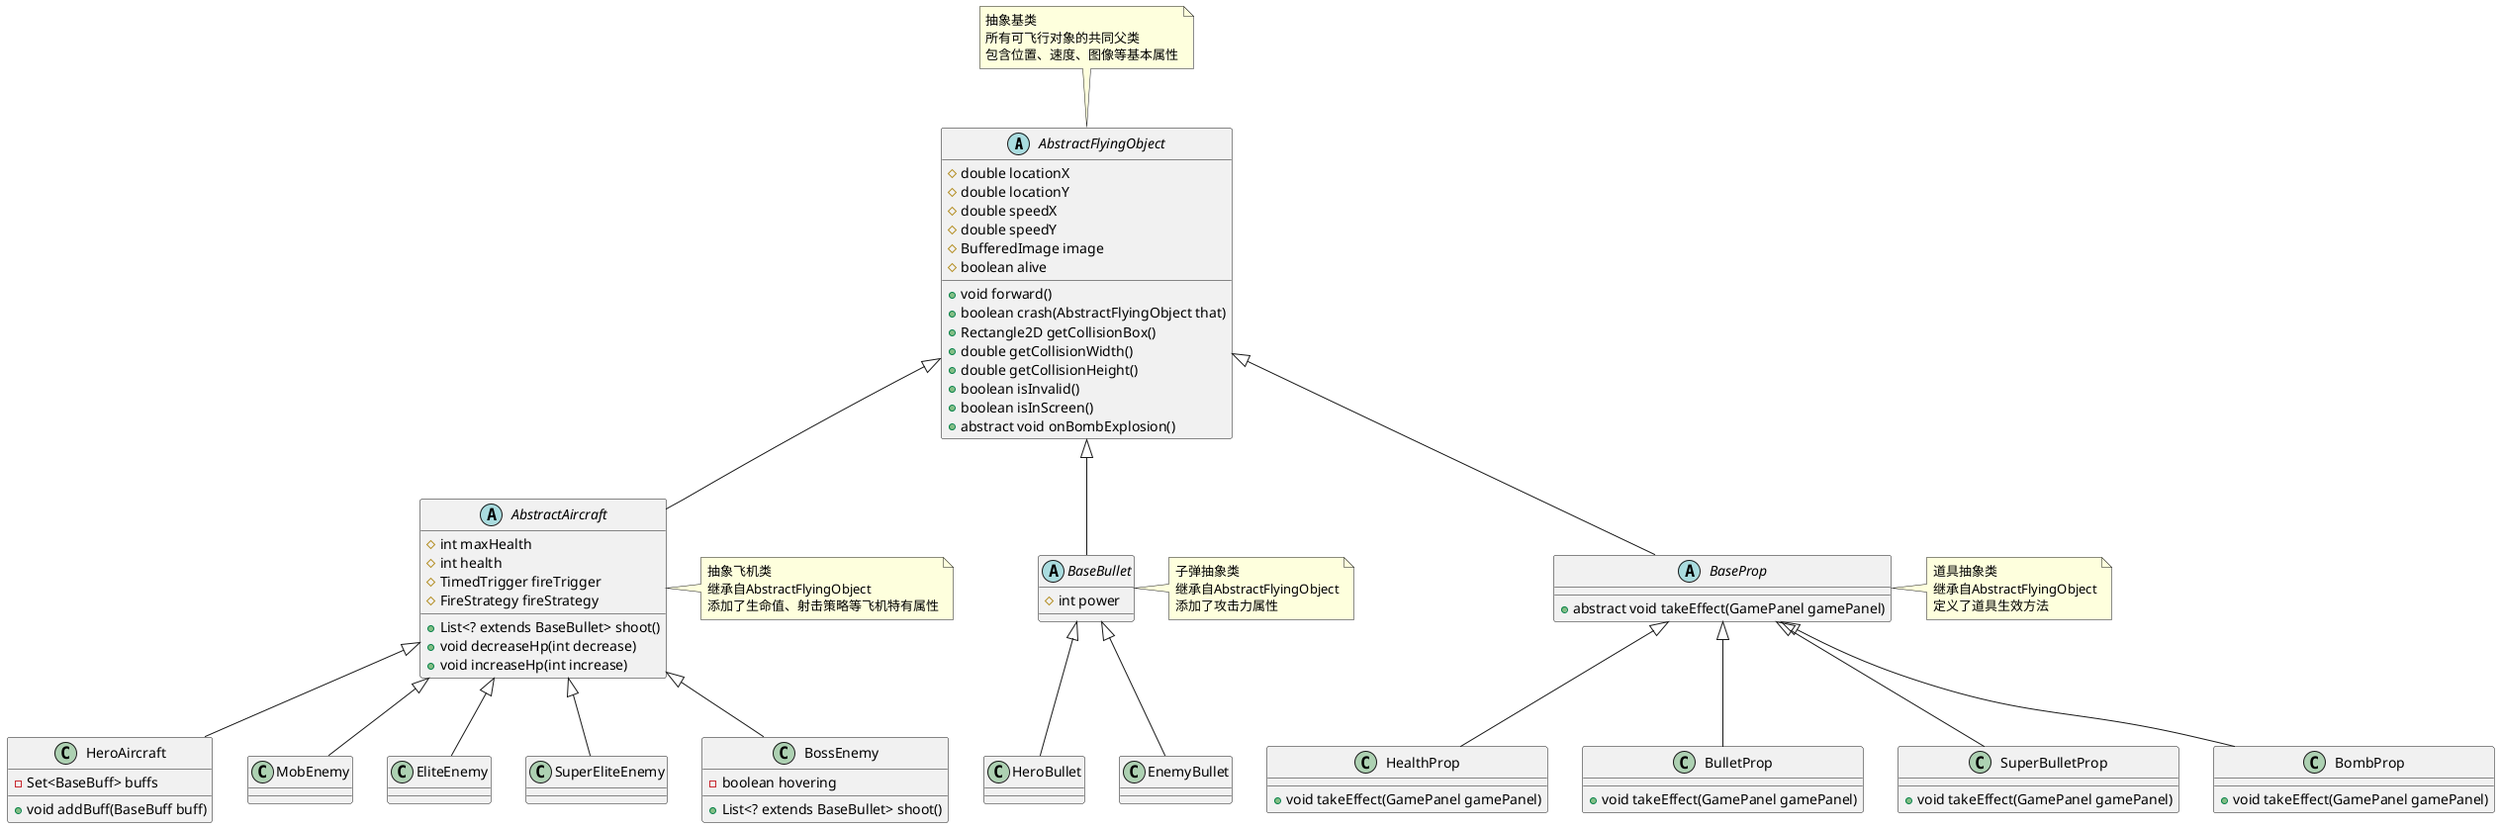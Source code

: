 @startuml
' 飞机大战游戏继承关系类图

' 基础飞行对象类
abstract class AbstractFlyingObject {
  # double locationX
  # double locationY
  # double speedX
  # double speedY
  # BufferedImage image
  # boolean alive
  + void forward()
  + boolean crash(AbstractFlyingObject that)
  + Rectangle2D getCollisionBox()
  + double getCollisionWidth()
  + double getCollisionHeight()
  + boolean isInvalid()
  + boolean isInScreen()
  + abstract void onBombExplosion()
}

' 飞机抽象类
abstract class AbstractAircraft {
  # int maxHealth
  # int health
  # TimedTrigger fireTrigger
  # FireStrategy fireStrategy
  + List<? extends BaseBullet> shoot()
  + void decreaseHp(int decrease)
  + void increaseHp(int increase)
}

' 英雄机类
class HeroAircraft {
  - Set<BaseBuff> buffs
  + void addBuff(BaseBuff buff)
}

' 敌机类
class MobEnemy
class EliteEnemy
class SuperEliteEnemy
class BossEnemy {
  - boolean hovering
  + List<? extends BaseBullet> shoot()
}

' 子弹基类
abstract class BaseBullet {
  # int power
}

' 具体子弹类
class HeroBullet
class EnemyBullet

' 道具基类
abstract class BaseProp {
  + abstract void takeEffect(GamePanel gamePanel)
}

' 具体道具类
class HealthProp {
  + void takeEffect(GamePanel gamePanel)
}
class BulletProp {
  + void takeEffect(GamePanel gamePanel)
}
class SuperBulletProp {
  + void takeEffect(GamePanel gamePanel)
}
class BombProp {
  + void takeEffect(GamePanel gamePanel)
}

' 继承关系
AbstractFlyingObject <|-- AbstractAircraft
AbstractFlyingObject <|-- BaseBullet
AbstractFlyingObject <|-- BaseProp

AbstractAircraft <|-- HeroAircraft
AbstractAircraft <|-- MobEnemy
AbstractAircraft <|-- EliteEnemy
AbstractAircraft <|-- SuperEliteEnemy
AbstractAircraft <|-- BossEnemy

BaseBullet <|-- HeroBullet
BaseBullet <|-- EnemyBullet

BaseProp <|-- HealthProp
BaseProp <|-- BulletProp
BaseProp <|-- SuperBulletProp
BaseProp <|-- BombProp

note top of AbstractFlyingObject
  抽象基类
  所有可飞行对象的共同父类
  包含位置、速度、图像等基本属性
end note

note right of AbstractAircraft
  抽象飞机类
  继承自AbstractFlyingObject
  添加了生命值、射击策略等飞机特有属性
end note

note right of BaseBullet
  子弹抽象类
  继承自AbstractFlyingObject
  添加了攻击力属性
end note

note right of BaseProp
  道具抽象类
  继承自AbstractFlyingObject
  定义了道具生效方法
end note

@enduml
